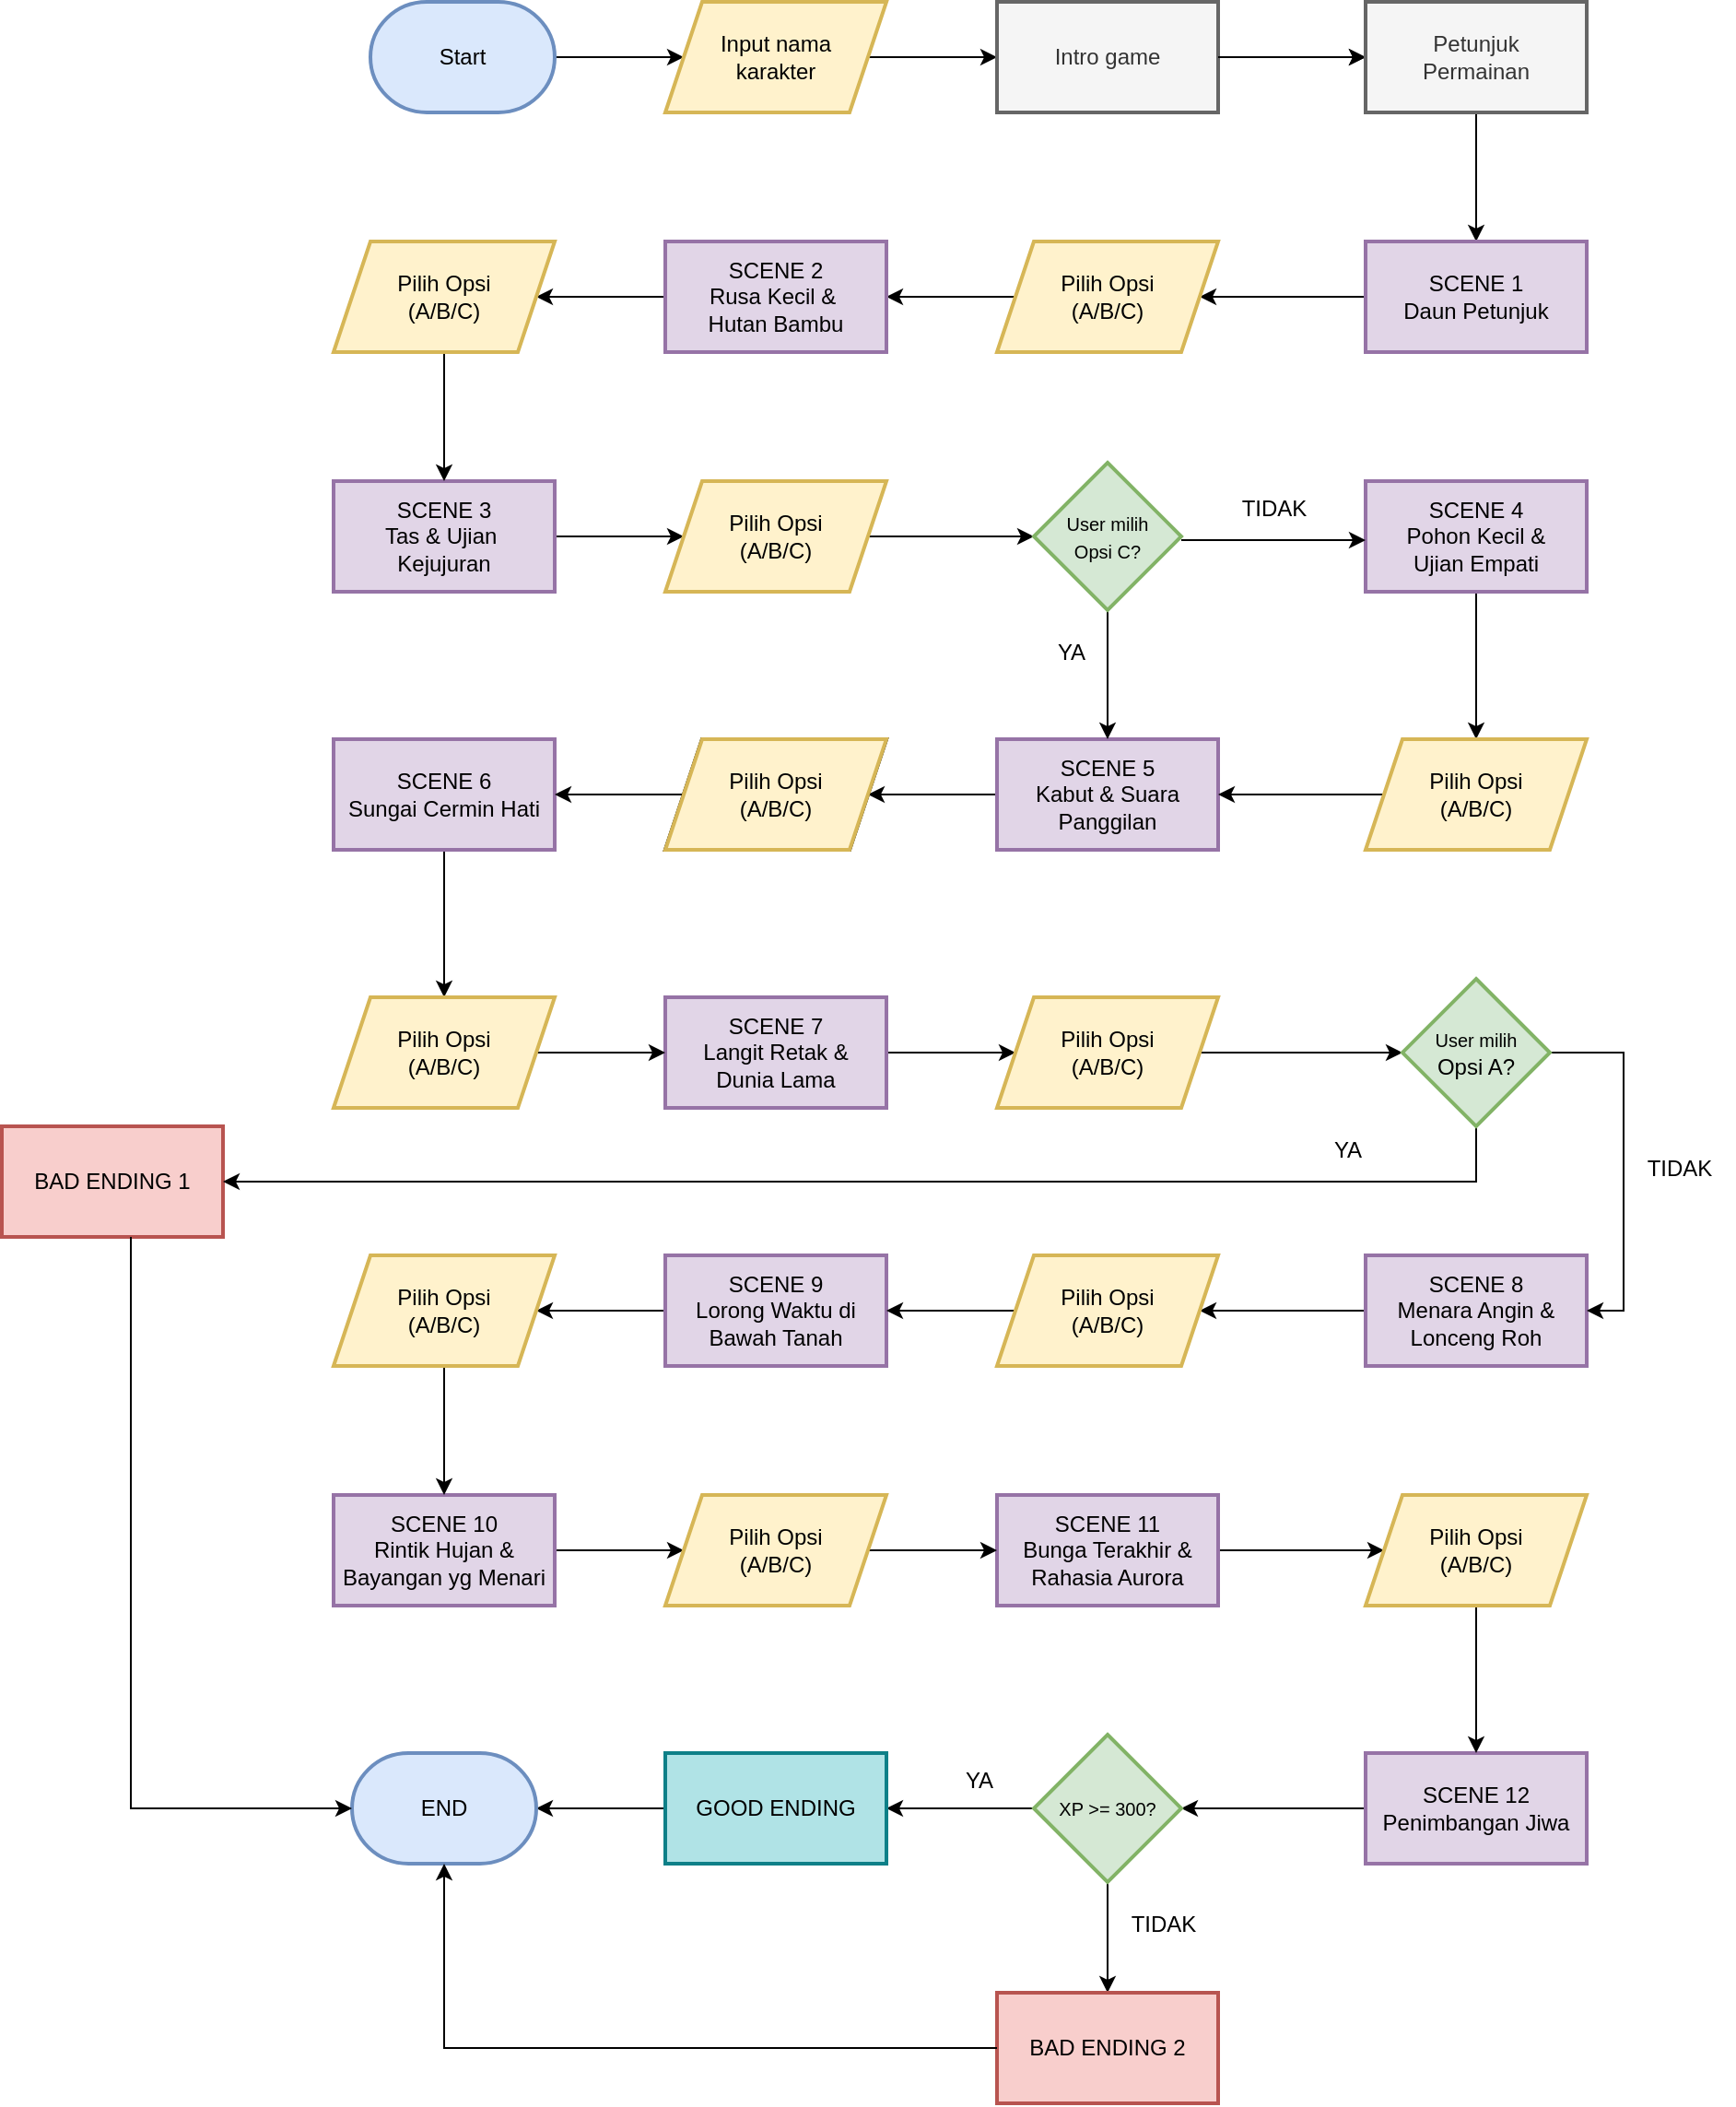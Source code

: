 <mxfile version="26.2.2">
  <diagram name="Page-1" id="JFB4RLerj8NTZ-yMaPJ5">
    <mxGraphModel dx="2938" dy="1054" grid="1" gridSize="10" guides="1" tooltips="1" connect="1" arrows="1" fold="1" page="1" pageScale="1" pageWidth="850" pageHeight="1100" math="0" shadow="0">
      <root>
        <mxCell id="0" />
        <mxCell id="1" parent="0" />
        <mxCell id="69HpRrPsdiSB6j6q4J6X-3" value="" style="edgeStyle=orthogonalEdgeStyle;rounded=0;orthogonalLoop=1;jettySize=auto;html=1;" edge="1" parent="1" source="69HpRrPsdiSB6j6q4J6X-1" target="69HpRrPsdiSB6j6q4J6X-2">
          <mxGeometry relative="1" as="geometry" />
        </mxCell>
        <mxCell id="69HpRrPsdiSB6j6q4J6X-1" value="Start" style="strokeWidth=2;html=1;shape=mxgraph.flowchart.terminator;whiteSpace=wrap;fillColor=#dae8fc;strokeColor=#6c8ebf;" vertex="1" parent="1">
          <mxGeometry x="-260" y="130" width="100" height="60" as="geometry" />
        </mxCell>
        <mxCell id="69HpRrPsdiSB6j6q4J6X-5" value="" style="edgeStyle=orthogonalEdgeStyle;rounded=0;orthogonalLoop=1;jettySize=auto;html=1;" edge="1" parent="1" source="69HpRrPsdiSB6j6q4J6X-2" target="69HpRrPsdiSB6j6q4J6X-4">
          <mxGeometry relative="1" as="geometry" />
        </mxCell>
        <mxCell id="69HpRrPsdiSB6j6q4J6X-2" value="Input nama&lt;div&gt;karakter&lt;/div&gt;" style="shape=parallelogram;perimeter=parallelogramPerimeter;whiteSpace=wrap;html=1;fixedSize=1;strokeWidth=2;fillColor=#fff2cc;strokeColor=#d6b656;" vertex="1" parent="1">
          <mxGeometry x="-100" y="130" width="120" height="60" as="geometry" />
        </mxCell>
        <mxCell id="69HpRrPsdiSB6j6q4J6X-7" value="" style="edgeStyle=orthogonalEdgeStyle;rounded=0;orthogonalLoop=1;jettySize=auto;html=1;" edge="1" parent="1" source="69HpRrPsdiSB6j6q4J6X-14" target="69HpRrPsdiSB6j6q4J6X-6">
          <mxGeometry relative="1" as="geometry" />
        </mxCell>
        <mxCell id="69HpRrPsdiSB6j6q4J6X-15" value="" style="edgeStyle=orthogonalEdgeStyle;rounded=0;orthogonalLoop=1;jettySize=auto;html=1;" edge="1" parent="1" source="69HpRrPsdiSB6j6q4J6X-4" target="69HpRrPsdiSB6j6q4J6X-14">
          <mxGeometry relative="1" as="geometry" />
        </mxCell>
        <mxCell id="69HpRrPsdiSB6j6q4J6X-4" value="Intro game" style="whiteSpace=wrap;html=1;strokeWidth=2;fillColor=#f5f5f5;fontColor=#333333;strokeColor=#666666;" vertex="1" parent="1">
          <mxGeometry x="80" y="130" width="120" height="60" as="geometry" />
        </mxCell>
        <mxCell id="69HpRrPsdiSB6j6q4J6X-135" value="" style="edgeStyle=orthogonalEdgeStyle;rounded=0;orthogonalLoop=1;jettySize=auto;html=1;" edge="1" parent="1" source="69HpRrPsdiSB6j6q4J6X-6" target="69HpRrPsdiSB6j6q4J6X-82">
          <mxGeometry relative="1" as="geometry" />
        </mxCell>
        <mxCell id="69HpRrPsdiSB6j6q4J6X-6" value="SCENE 1&lt;div&gt;Daun Petunjuk&lt;/div&gt;" style="whiteSpace=wrap;html=1;strokeWidth=2;fillColor=#e1d5e7;strokeColor=#9673a6;" vertex="1" parent="1">
          <mxGeometry x="280" y="260" width="120" height="60" as="geometry" />
        </mxCell>
        <mxCell id="69HpRrPsdiSB6j6q4J6X-11" value="" style="edgeStyle=orthogonalEdgeStyle;rounded=0;orthogonalLoop=1;jettySize=auto;html=1;" edge="1" parent="1" source="69HpRrPsdiSB6j6q4J6X-82" target="69HpRrPsdiSB6j6q4J6X-10">
          <mxGeometry relative="1" as="geometry">
            <mxPoint x="440" y="670" as="sourcePoint" />
          </mxGeometry>
        </mxCell>
        <mxCell id="69HpRrPsdiSB6j6q4J6X-136" value="" style="edgeStyle=orthogonalEdgeStyle;rounded=0;orthogonalLoop=1;jettySize=auto;html=1;" edge="1" parent="1" source="69HpRrPsdiSB6j6q4J6X-10" target="69HpRrPsdiSB6j6q4J6X-86">
          <mxGeometry relative="1" as="geometry" />
        </mxCell>
        <mxCell id="69HpRrPsdiSB6j6q4J6X-10" value="SCENE 2&lt;div&gt;Rusa Kecil &amp;amp;&amp;nbsp;&lt;/div&gt;&lt;div&gt;Hutan Bambu&lt;/div&gt;" style="whiteSpace=wrap;html=1;strokeWidth=2;fillColor=#e1d5e7;strokeColor=#9673a6;" vertex="1" parent="1">
          <mxGeometry x="-100" y="260" width="120" height="60" as="geometry" />
        </mxCell>
        <mxCell id="69HpRrPsdiSB6j6q4J6X-16" value="" style="edgeStyle=orthogonalEdgeStyle;rounded=0;orthogonalLoop=1;jettySize=auto;html=1;" edge="1" parent="1" source="69HpRrPsdiSB6j6q4J6X-4" target="69HpRrPsdiSB6j6q4J6X-14">
          <mxGeometry relative="1" as="geometry">
            <mxPoint x="440" y="380" as="sourcePoint" />
            <mxPoint x="440" y="500" as="targetPoint" />
          </mxGeometry>
        </mxCell>
        <mxCell id="69HpRrPsdiSB6j6q4J6X-14" value="Petunjuk&lt;div&gt;Permainan&lt;/div&gt;" style="whiteSpace=wrap;html=1;strokeWidth=2;fillColor=#f5f5f5;fontColor=#333333;strokeColor=#666666;" vertex="1" parent="1">
          <mxGeometry x="280" y="130" width="120" height="60" as="geometry" />
        </mxCell>
        <mxCell id="69HpRrPsdiSB6j6q4J6X-98" value="" style="edgeStyle=orthogonalEdgeStyle;rounded=0;orthogonalLoop=1;jettySize=auto;html=1;" edge="1" parent="1" source="69HpRrPsdiSB6j6q4J6X-24" target="69HpRrPsdiSB6j6q4J6X-96">
          <mxGeometry relative="1" as="geometry" />
        </mxCell>
        <mxCell id="69HpRrPsdiSB6j6q4J6X-24" value="SCENE 3&lt;div&gt;Tas &amp;amp; Ujian&amp;nbsp;&lt;/div&gt;&lt;div&gt;Kejujuran&lt;/div&gt;" style="whiteSpace=wrap;html=1;strokeWidth=2;fillColor=#e1d5e7;strokeColor=#9673a6;" vertex="1" parent="1">
          <mxGeometry x="-280" y="390" width="120" height="60" as="geometry" />
        </mxCell>
        <mxCell id="69HpRrPsdiSB6j6q4J6X-101" value="" style="edgeStyle=orthogonalEdgeStyle;rounded=0;orthogonalLoop=1;jettySize=auto;html=1;" edge="1" parent="1" source="69HpRrPsdiSB6j6q4J6X-34" target="69HpRrPsdiSB6j6q4J6X-100">
          <mxGeometry relative="1" as="geometry" />
        </mxCell>
        <mxCell id="69HpRrPsdiSB6j6q4J6X-34" value="SCENE 4&lt;div&gt;Pohon Kecil &amp;amp;&lt;/div&gt;&lt;div&gt;Ujian Empati&lt;/div&gt;" style="whiteSpace=wrap;html=1;strokeWidth=2;fillColor=#e1d5e7;strokeColor=#9673a6;" vertex="1" parent="1">
          <mxGeometry x="280" y="390" width="120" height="60" as="geometry" />
        </mxCell>
        <mxCell id="69HpRrPsdiSB6j6q4J6X-104" value="" style="edgeStyle=orthogonalEdgeStyle;rounded=0;orthogonalLoop=1;jettySize=auto;html=1;" edge="1" parent="1" source="69HpRrPsdiSB6j6q4J6X-38" target="69HpRrPsdiSB6j6q4J6X-103">
          <mxGeometry relative="1" as="geometry" />
        </mxCell>
        <mxCell id="69HpRrPsdiSB6j6q4J6X-38" value="SCENE 5&lt;div&gt;Kabut &amp;amp; Suara Panggilan&lt;/div&gt;" style="whiteSpace=wrap;html=1;strokeWidth=2;fillColor=#e1d5e7;strokeColor=#9673a6;" vertex="1" parent="1">
          <mxGeometry x="80" y="530" width="120" height="60" as="geometry" />
        </mxCell>
        <mxCell id="69HpRrPsdiSB6j6q4J6X-107" value="" style="edgeStyle=orthogonalEdgeStyle;rounded=0;orthogonalLoop=1;jettySize=auto;html=1;" edge="1" parent="1" source="69HpRrPsdiSB6j6q4J6X-50" target="69HpRrPsdiSB6j6q4J6X-106">
          <mxGeometry relative="1" as="geometry" />
        </mxCell>
        <mxCell id="69HpRrPsdiSB6j6q4J6X-50" value="SCENE 6&lt;div&gt;Sungai Cermin Hati&lt;/div&gt;" style="whiteSpace=wrap;html=1;strokeWidth=2;fillColor=#e1d5e7;strokeColor=#9673a6;" vertex="1" parent="1">
          <mxGeometry x="-280" y="530" width="120" height="60" as="geometry" />
        </mxCell>
        <mxCell id="69HpRrPsdiSB6j6q4J6X-110" value="" style="edgeStyle=orthogonalEdgeStyle;rounded=0;orthogonalLoop=1;jettySize=auto;html=1;" edge="1" parent="1" source="69HpRrPsdiSB6j6q4J6X-54" target="69HpRrPsdiSB6j6q4J6X-109">
          <mxGeometry relative="1" as="geometry" />
        </mxCell>
        <mxCell id="69HpRrPsdiSB6j6q4J6X-54" value="SCENE 7&lt;div&gt;Langit Retak &amp;amp;&lt;/div&gt;&lt;div&gt;Dunia Lama&lt;/div&gt;" style="whiteSpace=wrap;html=1;strokeWidth=2;fillColor=#e1d5e7;strokeColor=#9673a6;" vertex="1" parent="1">
          <mxGeometry x="-100" y="670" width="120" height="60" as="geometry" />
        </mxCell>
        <mxCell id="69HpRrPsdiSB6j6q4J6X-148" value="" style="edgeStyle=orthogonalEdgeStyle;rounded=0;orthogonalLoop=1;jettySize=auto;html=1;" edge="1" parent="1" source="69HpRrPsdiSB6j6q4J6X-60" target="69HpRrPsdiSB6j6q4J6X-113">
          <mxGeometry relative="1" as="geometry" />
        </mxCell>
        <mxCell id="69HpRrPsdiSB6j6q4J6X-60" value="SCENE 8&lt;div&gt;Menara Angin &amp;amp;&lt;/div&gt;&lt;div&gt;Lonceng Roh&lt;/div&gt;" style="whiteSpace=wrap;html=1;strokeWidth=2;fillColor=#e1d5e7;strokeColor=#9673a6;" vertex="1" parent="1">
          <mxGeometry x="280" y="810" width="120" height="60" as="geometry" />
        </mxCell>
        <mxCell id="69HpRrPsdiSB6j6q4J6X-117" value="" style="edgeStyle=orthogonalEdgeStyle;rounded=0;orthogonalLoop=1;jettySize=auto;html=1;" edge="1" parent="1" source="69HpRrPsdiSB6j6q4J6X-64" target="69HpRrPsdiSB6j6q4J6X-116">
          <mxGeometry relative="1" as="geometry" />
        </mxCell>
        <mxCell id="69HpRrPsdiSB6j6q4J6X-64" value="SCENE 9&lt;div&gt;Lorong Waktu di&lt;/div&gt;&lt;div&gt;Bawah Tanah&lt;/div&gt;" style="whiteSpace=wrap;html=1;strokeWidth=2;fillColor=#e1d5e7;strokeColor=#9673a6;" vertex="1" parent="1">
          <mxGeometry x="-100" y="810" width="120" height="60" as="geometry" />
        </mxCell>
        <mxCell id="69HpRrPsdiSB6j6q4J6X-120" value="" style="edgeStyle=orthogonalEdgeStyle;rounded=0;orthogonalLoop=1;jettySize=auto;html=1;" edge="1" parent="1" source="69HpRrPsdiSB6j6q4J6X-68" target="69HpRrPsdiSB6j6q4J6X-119">
          <mxGeometry relative="1" as="geometry" />
        </mxCell>
        <mxCell id="69HpRrPsdiSB6j6q4J6X-68" value="SCENE 10&lt;div&gt;Rintik Hujan &amp;amp;&lt;/div&gt;&lt;div&gt;Bayangan yg Menari&lt;/div&gt;" style="whiteSpace=wrap;html=1;strokeWidth=2;fillColor=#e1d5e7;strokeColor=#9673a6;" vertex="1" parent="1">
          <mxGeometry x="-280" y="940" width="120" height="60" as="geometry" />
        </mxCell>
        <mxCell id="69HpRrPsdiSB6j6q4J6X-123" value="" style="edgeStyle=orthogonalEdgeStyle;rounded=0;orthogonalLoop=1;jettySize=auto;html=1;" edge="1" parent="1" source="69HpRrPsdiSB6j6q4J6X-72" target="69HpRrPsdiSB6j6q4J6X-122">
          <mxGeometry relative="1" as="geometry" />
        </mxCell>
        <mxCell id="69HpRrPsdiSB6j6q4J6X-72" value="SCENE 11&lt;div&gt;Bunga Terakhir &amp;amp;&lt;/div&gt;&lt;div&gt;Rahasia Aurora&lt;/div&gt;" style="whiteSpace=wrap;html=1;strokeWidth=2;fillColor=#e1d5e7;strokeColor=#9673a6;" vertex="1" parent="1">
          <mxGeometry x="80" y="940" width="120" height="60" as="geometry" />
        </mxCell>
        <mxCell id="69HpRrPsdiSB6j6q4J6X-126" value="" style="edgeStyle=orthogonalEdgeStyle;rounded=0;orthogonalLoop=1;jettySize=auto;html=1;" edge="1" parent="1" source="69HpRrPsdiSB6j6q4J6X-76" target="69HpRrPsdiSB6j6q4J6X-125">
          <mxGeometry relative="1" as="geometry" />
        </mxCell>
        <mxCell id="69HpRrPsdiSB6j6q4J6X-76" value="SCENE 12&lt;div&gt;Penimbangan Jiwa&lt;/div&gt;" style="whiteSpace=wrap;html=1;strokeWidth=2;fillColor=#e1d5e7;strokeColor=#9673a6;" vertex="1" parent="1">
          <mxGeometry x="280" y="1080" width="120" height="60" as="geometry" />
        </mxCell>
        <mxCell id="69HpRrPsdiSB6j6q4J6X-78" value="BAD ENDING 1" style="whiteSpace=wrap;html=1;strokeWidth=2;fillColor=#f8cecc;strokeColor=#b85450;" vertex="1" parent="1">
          <mxGeometry x="-460" y="740" width="120" height="60" as="geometry" />
        </mxCell>
        <mxCell id="69HpRrPsdiSB6j6q4J6X-82" value="Pilih Opsi&lt;div&gt;(A/B/C)&lt;/div&gt;" style="shape=parallelogram;perimeter=parallelogramPerimeter;whiteSpace=wrap;html=1;fixedSize=1;strokeWidth=2;fillColor=#fff2cc;strokeColor=#d6b656;" vertex="1" parent="1">
          <mxGeometry x="80" y="260" width="120" height="60" as="geometry" />
        </mxCell>
        <mxCell id="69HpRrPsdiSB6j6q4J6X-137" value="" style="edgeStyle=orthogonalEdgeStyle;rounded=0;orthogonalLoop=1;jettySize=auto;html=1;" edge="1" parent="1" source="69HpRrPsdiSB6j6q4J6X-86" target="69HpRrPsdiSB6j6q4J6X-24">
          <mxGeometry relative="1" as="geometry" />
        </mxCell>
        <mxCell id="69HpRrPsdiSB6j6q4J6X-86" value="Pilih Opsi&lt;div&gt;(A/B/C)&lt;/div&gt;" style="shape=parallelogram;perimeter=parallelogramPerimeter;whiteSpace=wrap;html=1;fixedSize=1;strokeWidth=2;fillColor=#fff2cc;strokeColor=#d6b656;" vertex="1" parent="1">
          <mxGeometry x="-280" y="260" width="120" height="60" as="geometry" />
        </mxCell>
        <mxCell id="69HpRrPsdiSB6j6q4J6X-141" value="" style="edgeStyle=orthogonalEdgeStyle;rounded=0;orthogonalLoop=1;jettySize=auto;html=1;" edge="1" parent="1" source="69HpRrPsdiSB6j6q4J6X-96" target="69HpRrPsdiSB6j6q4J6X-140">
          <mxGeometry relative="1" as="geometry" />
        </mxCell>
        <mxCell id="69HpRrPsdiSB6j6q4J6X-96" value="Pilih Opsi&lt;div&gt;(A/B/C)&lt;/div&gt;" style="shape=parallelogram;perimeter=parallelogramPerimeter;whiteSpace=wrap;html=1;fixedSize=1;strokeWidth=2;fillColor=#fff2cc;strokeColor=#d6b656;" vertex="1" parent="1">
          <mxGeometry x="-100" y="390" width="120" height="60" as="geometry" />
        </mxCell>
        <mxCell id="69HpRrPsdiSB6j6q4J6X-149" value="" style="edgeStyle=orthogonalEdgeStyle;rounded=0;orthogonalLoop=1;jettySize=auto;html=1;" edge="1" parent="1" source="69HpRrPsdiSB6j6q4J6X-100" target="69HpRrPsdiSB6j6q4J6X-38">
          <mxGeometry relative="1" as="geometry" />
        </mxCell>
        <mxCell id="69HpRrPsdiSB6j6q4J6X-100" value="Pilih Opsi&lt;div&gt;(A/B/C)&lt;/div&gt;" style="shape=parallelogram;perimeter=parallelogramPerimeter;whiteSpace=wrap;html=1;fixedSize=1;strokeWidth=2;fillColor=#fff2cc;strokeColor=#d6b656;" vertex="1" parent="1">
          <mxGeometry x="280" y="530" width="120" height="60" as="geometry" />
        </mxCell>
        <mxCell id="69HpRrPsdiSB6j6q4J6X-105" value="" style="edgeStyle=orthogonalEdgeStyle;rounded=0;orthogonalLoop=1;jettySize=auto;html=1;" edge="1" parent="1" source="69HpRrPsdiSB6j6q4J6X-103" target="69HpRrPsdiSB6j6q4J6X-50">
          <mxGeometry relative="1" as="geometry" />
        </mxCell>
        <mxCell id="69HpRrPsdiSB6j6q4J6X-103" value="Pilih Opsi&lt;div&gt;(A/B/C)&lt;/div&gt;" style="shape=parallelogram;perimeter=parallelogramPerimeter;whiteSpace=wrap;html=1;fixedSize=1;strokeWidth=2;" vertex="1" parent="1">
          <mxGeometry x="-100" y="530" width="120" height="60" as="geometry" />
        </mxCell>
        <mxCell id="69HpRrPsdiSB6j6q4J6X-159" value="" style="edgeStyle=orthogonalEdgeStyle;rounded=0;orthogonalLoop=1;jettySize=auto;html=1;" edge="1" parent="1" source="69HpRrPsdiSB6j6q4J6X-106" target="69HpRrPsdiSB6j6q4J6X-54">
          <mxGeometry relative="1" as="geometry" />
        </mxCell>
        <mxCell id="69HpRrPsdiSB6j6q4J6X-106" value="Pilih Opsi&lt;div&gt;(A/B/C)&lt;/div&gt;" style="shape=parallelogram;perimeter=parallelogramPerimeter;whiteSpace=wrap;html=1;fixedSize=1;strokeWidth=2;fillColor=#fff2cc;strokeColor=#d6b656;" vertex="1" parent="1">
          <mxGeometry x="-280" y="670" width="120" height="60" as="geometry" />
        </mxCell>
        <mxCell id="69HpRrPsdiSB6j6q4J6X-145" value="" style="edgeStyle=orthogonalEdgeStyle;rounded=0;orthogonalLoop=1;jettySize=auto;html=1;" edge="1" parent="1" source="69HpRrPsdiSB6j6q4J6X-109" target="69HpRrPsdiSB6j6q4J6X-144">
          <mxGeometry relative="1" as="geometry" />
        </mxCell>
        <mxCell id="69HpRrPsdiSB6j6q4J6X-109" value="Pilih Opsi&lt;div&gt;(A/B/C)&lt;/div&gt;" style="shape=parallelogram;perimeter=parallelogramPerimeter;whiteSpace=wrap;html=1;fixedSize=1;strokeWidth=2;fillColor=#fff2cc;strokeColor=#d6b656;" vertex="1" parent="1">
          <mxGeometry x="80" y="670" width="120" height="60" as="geometry" />
        </mxCell>
        <mxCell id="69HpRrPsdiSB6j6q4J6X-150" value="" style="edgeStyle=orthogonalEdgeStyle;rounded=0;orthogonalLoop=1;jettySize=auto;html=1;" edge="1" parent="1" source="69HpRrPsdiSB6j6q4J6X-113" target="69HpRrPsdiSB6j6q4J6X-64">
          <mxGeometry relative="1" as="geometry" />
        </mxCell>
        <mxCell id="69HpRrPsdiSB6j6q4J6X-113" value="Pilih Opsi&lt;div&gt;(A/B/C)&lt;/div&gt;" style="shape=parallelogram;perimeter=parallelogramPerimeter;whiteSpace=wrap;html=1;fixedSize=1;strokeWidth=2;fillColor=#fff2cc;strokeColor=#d6b656;" vertex="1" parent="1">
          <mxGeometry x="80" y="810" width="120" height="60" as="geometry" />
        </mxCell>
        <mxCell id="69HpRrPsdiSB6j6q4J6X-118" value="" style="edgeStyle=orthogonalEdgeStyle;rounded=0;orthogonalLoop=1;jettySize=auto;html=1;" edge="1" parent="1" source="69HpRrPsdiSB6j6q4J6X-116" target="69HpRrPsdiSB6j6q4J6X-68">
          <mxGeometry relative="1" as="geometry" />
        </mxCell>
        <mxCell id="69HpRrPsdiSB6j6q4J6X-116" value="Pilih Opsi&lt;div&gt;(A/B/C)&lt;/div&gt;" style="shape=parallelogram;perimeter=parallelogramPerimeter;whiteSpace=wrap;html=1;fixedSize=1;strokeWidth=2;fillColor=#fff2cc;strokeColor=#d6b656;" vertex="1" parent="1">
          <mxGeometry x="-280" y="810" width="120" height="60" as="geometry" />
        </mxCell>
        <mxCell id="69HpRrPsdiSB6j6q4J6X-162" value="" style="edgeStyle=orthogonalEdgeStyle;rounded=0;orthogonalLoop=1;jettySize=auto;html=1;" edge="1" parent="1" source="69HpRrPsdiSB6j6q4J6X-119" target="69HpRrPsdiSB6j6q4J6X-72">
          <mxGeometry relative="1" as="geometry" />
        </mxCell>
        <mxCell id="69HpRrPsdiSB6j6q4J6X-119" value="Pilih Opsi&lt;div&gt;(A/B/C)&lt;/div&gt;" style="shape=parallelogram;perimeter=parallelogramPerimeter;whiteSpace=wrap;html=1;fixedSize=1;strokeWidth=2;fillColor=#fff2cc;strokeColor=#d6b656;" vertex="1" parent="1">
          <mxGeometry x="-100" y="940" width="120" height="60" as="geometry" />
        </mxCell>
        <mxCell id="69HpRrPsdiSB6j6q4J6X-124" value="" style="edgeStyle=orthogonalEdgeStyle;rounded=0;orthogonalLoop=1;jettySize=auto;html=1;" edge="1" parent="1" source="69HpRrPsdiSB6j6q4J6X-122" target="69HpRrPsdiSB6j6q4J6X-76">
          <mxGeometry relative="1" as="geometry" />
        </mxCell>
        <mxCell id="69HpRrPsdiSB6j6q4J6X-122" value="Pilih Opsi&lt;div&gt;(A/B/C)&lt;/div&gt;" style="shape=parallelogram;perimeter=parallelogramPerimeter;whiteSpace=wrap;html=1;fixedSize=1;strokeWidth=2;fillColor=#fff2cc;strokeColor=#d6b656;" vertex="1" parent="1">
          <mxGeometry x="280" y="940" width="120" height="60" as="geometry" />
        </mxCell>
        <mxCell id="69HpRrPsdiSB6j6q4J6X-128" value="" style="edgeStyle=orthogonalEdgeStyle;rounded=0;orthogonalLoop=1;jettySize=auto;html=1;" edge="1" parent="1" source="69HpRrPsdiSB6j6q4J6X-125" target="69HpRrPsdiSB6j6q4J6X-127">
          <mxGeometry relative="1" as="geometry" />
        </mxCell>
        <mxCell id="69HpRrPsdiSB6j6q4J6X-130" value="" style="edgeStyle=orthogonalEdgeStyle;rounded=0;orthogonalLoop=1;jettySize=auto;html=1;" edge="1" parent="1" source="69HpRrPsdiSB6j6q4J6X-125" target="69HpRrPsdiSB6j6q4J6X-129">
          <mxGeometry relative="1" as="geometry" />
        </mxCell>
        <mxCell id="69HpRrPsdiSB6j6q4J6X-125" value="&lt;font style=&quot;font-size: 10px;&quot;&gt;XP &amp;gt;= 300?&lt;/font&gt;" style="rhombus;whiteSpace=wrap;html=1;strokeWidth=2;fillColor=#d5e8d4;strokeColor=#82b366;" vertex="1" parent="1">
          <mxGeometry x="100" y="1070" width="80" height="80" as="geometry" />
        </mxCell>
        <mxCell id="69HpRrPsdiSB6j6q4J6X-127" value="BAD ENDING 2" style="whiteSpace=wrap;html=1;strokeWidth=2;fillColor=#f8cecc;strokeColor=#b85450;" vertex="1" parent="1">
          <mxGeometry x="80" y="1210" width="120" height="60" as="geometry" />
        </mxCell>
        <mxCell id="69HpRrPsdiSB6j6q4J6X-132" value="" style="edgeStyle=orthogonalEdgeStyle;rounded=0;orthogonalLoop=1;jettySize=auto;html=1;" edge="1" parent="1" source="69HpRrPsdiSB6j6q4J6X-129" target="69HpRrPsdiSB6j6q4J6X-131">
          <mxGeometry relative="1" as="geometry" />
        </mxCell>
        <mxCell id="69HpRrPsdiSB6j6q4J6X-129" value="GOOD ENDING" style="whiteSpace=wrap;html=1;strokeWidth=2;fillColor=#b0e3e6;strokeColor=#0e8088;" vertex="1" parent="1">
          <mxGeometry x="-100" y="1080" width="120" height="60" as="geometry" />
        </mxCell>
        <mxCell id="69HpRrPsdiSB6j6q4J6X-131" value="END" style="strokeWidth=2;html=1;shape=mxgraph.flowchart.terminator;whiteSpace=wrap;fillColor=#dae8fc;strokeColor=#6c8ebf;" vertex="1" parent="1">
          <mxGeometry x="-270" y="1080" width="100" height="60" as="geometry" />
        </mxCell>
        <mxCell id="69HpRrPsdiSB6j6q4J6X-134" style="edgeStyle=orthogonalEdgeStyle;rounded=0;orthogonalLoop=1;jettySize=auto;html=1;entryX=0;entryY=0.5;entryDx=0;entryDy=0;entryPerimeter=0;" edge="1" parent="1" source="69HpRrPsdiSB6j6q4J6X-78" target="69HpRrPsdiSB6j6q4J6X-131">
          <mxGeometry relative="1" as="geometry">
            <Array as="points">
              <mxPoint x="-390" y="1110" />
            </Array>
          </mxGeometry>
        </mxCell>
        <mxCell id="69HpRrPsdiSB6j6q4J6X-142" value="" style="edgeStyle=orthogonalEdgeStyle;rounded=0;orthogonalLoop=1;jettySize=auto;html=1;" edge="1" parent="1">
          <mxGeometry relative="1" as="geometry">
            <mxPoint x="180" y="422" as="sourcePoint" />
            <mxPoint x="280" y="422" as="targetPoint" />
          </mxGeometry>
        </mxCell>
        <mxCell id="69HpRrPsdiSB6j6q4J6X-143" style="edgeStyle=orthogonalEdgeStyle;rounded=0;orthogonalLoop=1;jettySize=auto;html=1;entryX=0.5;entryY=0;entryDx=0;entryDy=0;" edge="1" parent="1" source="69HpRrPsdiSB6j6q4J6X-140" target="69HpRrPsdiSB6j6q4J6X-38">
          <mxGeometry relative="1" as="geometry">
            <Array as="points">
              <mxPoint x="140" y="520" />
              <mxPoint x="140" y="520" />
            </Array>
          </mxGeometry>
        </mxCell>
        <mxCell id="69HpRrPsdiSB6j6q4J6X-140" value="&lt;font style=&quot;font-size: 10px;&quot;&gt;User milih&lt;/font&gt;&lt;div&gt;&lt;font style=&quot;font-size: 10px;&quot;&gt;Opsi C?&lt;/font&gt;&lt;/div&gt;" style="rhombus;whiteSpace=wrap;html=1;strokeWidth=2;fillColor=#d5e8d4;strokeColor=#82b366;" vertex="1" parent="1">
          <mxGeometry x="100" y="380" width="80" height="80" as="geometry" />
        </mxCell>
        <mxCell id="69HpRrPsdiSB6j6q4J6X-151" style="edgeStyle=orthogonalEdgeStyle;rounded=0;orthogonalLoop=1;jettySize=auto;html=1;entryX=1;entryY=0.5;entryDx=0;entryDy=0;" edge="1" parent="1" source="69HpRrPsdiSB6j6q4J6X-144" target="69HpRrPsdiSB6j6q4J6X-78">
          <mxGeometry relative="1" as="geometry">
            <Array as="points">
              <mxPoint x="340" y="770" />
              <mxPoint x="-340" y="770" />
            </Array>
          </mxGeometry>
        </mxCell>
        <mxCell id="69HpRrPsdiSB6j6q4J6X-152" style="edgeStyle=orthogonalEdgeStyle;rounded=0;orthogonalLoop=1;jettySize=auto;html=1;entryX=1;entryY=0.5;entryDx=0;entryDy=0;" edge="1" parent="1" source="69HpRrPsdiSB6j6q4J6X-144" target="69HpRrPsdiSB6j6q4J6X-60">
          <mxGeometry relative="1" as="geometry">
            <Array as="points">
              <mxPoint x="420" y="700" />
              <mxPoint x="420" y="840" />
            </Array>
          </mxGeometry>
        </mxCell>
        <mxCell id="69HpRrPsdiSB6j6q4J6X-144" value="&lt;font style=&quot;font-size: 10px;&quot;&gt;User milih&lt;/font&gt;&lt;div&gt;Opsi A?&lt;/div&gt;" style="rhombus;whiteSpace=wrap;html=1;strokeWidth=2;fillColor=#d5e8d4;strokeColor=#82b366;" vertex="1" parent="1">
          <mxGeometry x="300" y="660" width="80" height="80" as="geometry" />
        </mxCell>
        <mxCell id="69HpRrPsdiSB6j6q4J6X-153" style="edgeStyle=orthogonalEdgeStyle;rounded=0;orthogonalLoop=1;jettySize=auto;html=1;entryX=0.5;entryY=1;entryDx=0;entryDy=0;entryPerimeter=0;" edge="1" parent="1" source="69HpRrPsdiSB6j6q4J6X-127" target="69HpRrPsdiSB6j6q4J6X-131">
          <mxGeometry relative="1" as="geometry" />
        </mxCell>
        <mxCell id="69HpRrPsdiSB6j6q4J6X-154" value="Pilih Opsi&lt;div&gt;(A/B/C)&lt;/div&gt;" style="shape=parallelogram;perimeter=parallelogramPerimeter;whiteSpace=wrap;html=1;fixedSize=1;strokeWidth=2;fillColor=#fff2cc;strokeColor=#d6b656;" vertex="1" parent="1">
          <mxGeometry x="-100" y="530" width="120" height="60" as="geometry" />
        </mxCell>
        <mxCell id="69HpRrPsdiSB6j6q4J6X-156" value="YA" style="text;html=1;align=center;verticalAlign=middle;resizable=0;points=[];autosize=1;strokeColor=none;fillColor=none;" vertex="1" parent="1">
          <mxGeometry x="100" y="468" width="40" height="30" as="geometry" />
        </mxCell>
        <mxCell id="69HpRrPsdiSB6j6q4J6X-157" value="TIDAK" style="text;html=1;align=center;verticalAlign=middle;resizable=0;points=[];autosize=1;strokeColor=none;fillColor=none;" vertex="1" parent="1">
          <mxGeometry x="200" y="390" width="60" height="30" as="geometry" />
        </mxCell>
        <mxCell id="69HpRrPsdiSB6j6q4J6X-160" value="YA" style="text;html=1;align=center;verticalAlign=middle;resizable=0;points=[];autosize=1;strokeColor=none;fillColor=none;" vertex="1" parent="1">
          <mxGeometry x="250" y="738" width="40" height="30" as="geometry" />
        </mxCell>
        <mxCell id="69HpRrPsdiSB6j6q4J6X-161" value="TIDAK" style="text;html=1;align=center;verticalAlign=middle;resizable=0;points=[];autosize=1;strokeColor=none;fillColor=none;" vertex="1" parent="1">
          <mxGeometry x="420" y="748" width="60" height="30" as="geometry" />
        </mxCell>
        <mxCell id="69HpRrPsdiSB6j6q4J6X-163" value="YA" style="text;html=1;align=center;verticalAlign=middle;resizable=0;points=[];autosize=1;strokeColor=none;fillColor=none;" vertex="1" parent="1">
          <mxGeometry x="50" y="1080" width="40" height="30" as="geometry" />
        </mxCell>
        <mxCell id="69HpRrPsdiSB6j6q4J6X-165" value="TIDAK" style="text;html=1;align=center;verticalAlign=middle;resizable=0;points=[];autosize=1;strokeColor=none;fillColor=none;" vertex="1" parent="1">
          <mxGeometry x="140" y="1158" width="60" height="30" as="geometry" />
        </mxCell>
      </root>
    </mxGraphModel>
  </diagram>
</mxfile>
